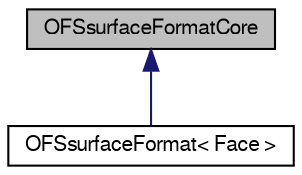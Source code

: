 digraph "OFSsurfaceFormatCore"
{
  bgcolor="transparent";
  edge [fontname="FreeSans",fontsize="10",labelfontname="FreeSans",labelfontsize="10"];
  node [fontname="FreeSans",fontsize="10",shape=record];
  Node0 [label="OFSsurfaceFormatCore",height=0.2,width=0.4,color="black", fillcolor="grey75", style="filled", fontcolor="black"];
  Node0 -> Node1 [dir="back",color="midnightblue",fontsize="10",style="solid",fontname="FreeSans"];
  Node1 [label="OFSsurfaceFormat\< Face \>",height=0.2,width=0.4,color="black",URL="$a29618.html",tooltip="Provide a means of reading/writing the single-file OpenFOAM surface format. "];
}
